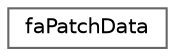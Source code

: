 digraph "Graphical Class Hierarchy"
{
 // LATEX_PDF_SIZE
  bgcolor="transparent";
  edge [fontname=Helvetica,fontsize=10,labelfontname=Helvetica,labelfontsize=10];
  node [fontname=Helvetica,fontsize=10,shape=box,height=0.2,width=0.4];
  rankdir="LR";
  Node0 [id="Node000000",label="faPatchData",height=0.2,width=0.4,color="grey40", fillcolor="white", style="filled",URL="$classFoam_1_1faPatchData.html",tooltip="Helper class for holding data during faPatch construction. Most data members are exposed at the momen..."];
}
